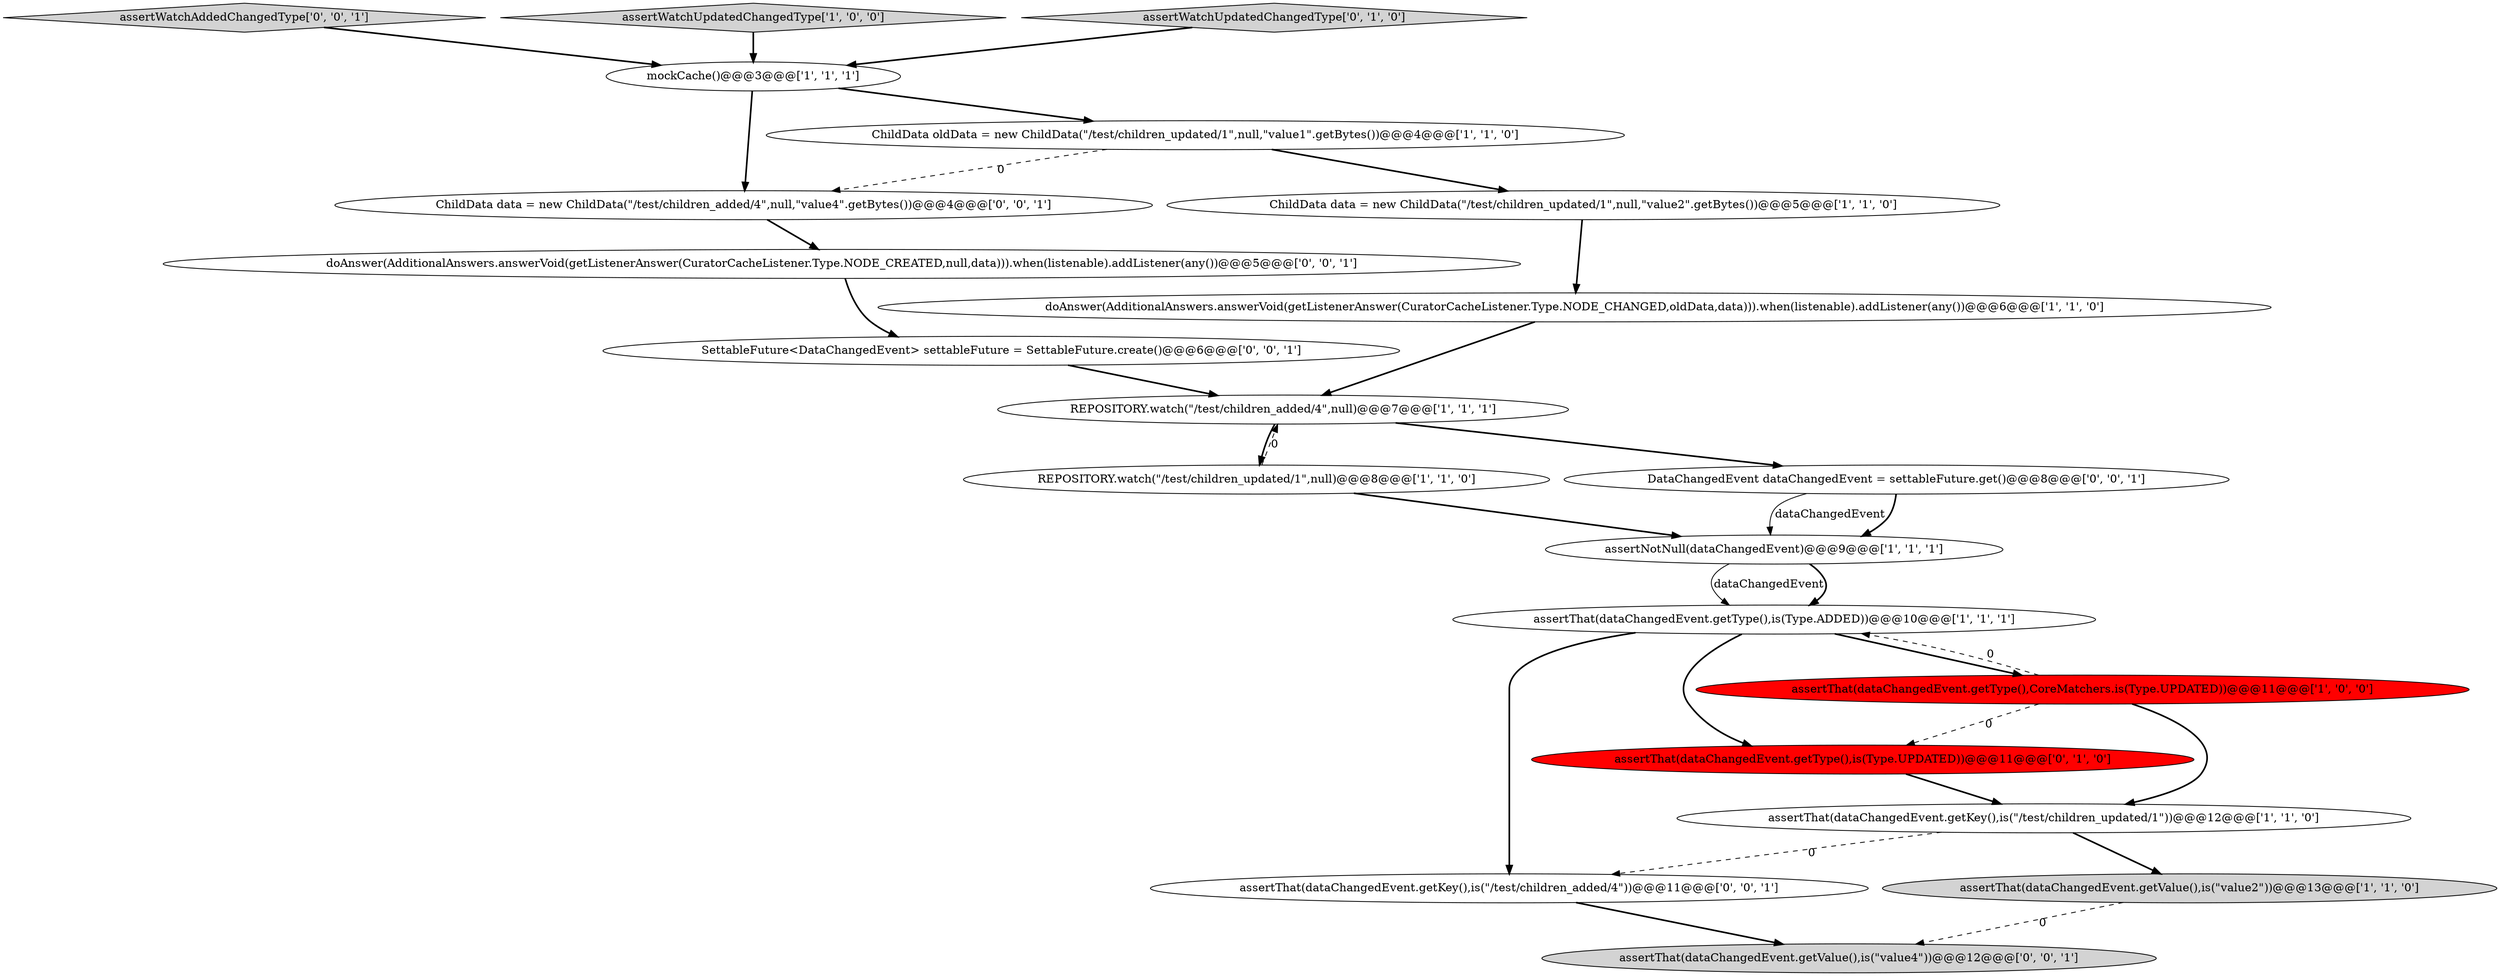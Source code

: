 digraph {
10 [style = filled, label = "doAnswer(AdditionalAnswers.answerVoid(getListenerAnswer(CuratorCacheListener.Type.NODE_CHANGED,oldData,data))).when(listenable).addListener(any())@@@6@@@['1', '1', '0']", fillcolor = white, shape = ellipse image = "AAA0AAABBB1BBB"];
18 [style = filled, label = "DataChangedEvent dataChangedEvent = settableFuture.get()@@@8@@@['0', '0', '1']", fillcolor = white, shape = ellipse image = "AAA0AAABBB3BBB"];
15 [style = filled, label = "assertWatchAddedChangedType['0', '0', '1']", fillcolor = lightgray, shape = diamond image = "AAA0AAABBB3BBB"];
3 [style = filled, label = "REPOSITORY.watch(\"/test/children_updated/1\",null)@@@8@@@['1', '1', '0']", fillcolor = white, shape = ellipse image = "AAA0AAABBB1BBB"];
7 [style = filled, label = "assertThat(dataChangedEvent.getType(),is(Type.ADDED))@@@10@@@['1', '1', '1']", fillcolor = white, shape = ellipse image = "AAA0AAABBB1BBB"];
2 [style = filled, label = "assertWatchUpdatedChangedType['1', '0', '0']", fillcolor = lightgray, shape = diamond image = "AAA0AAABBB1BBB"];
9 [style = filled, label = "mockCache()@@@3@@@['1', '1', '1']", fillcolor = white, shape = ellipse image = "AAA0AAABBB1BBB"];
12 [style = filled, label = "assertWatchUpdatedChangedType['0', '1', '0']", fillcolor = lightgray, shape = diamond image = "AAA0AAABBB2BBB"];
14 [style = filled, label = "ChildData data = new ChildData(\"/test/children_added/4\",null,\"value4\".getBytes())@@@4@@@['0', '0', '1']", fillcolor = white, shape = ellipse image = "AAA0AAABBB3BBB"];
16 [style = filled, label = "assertThat(dataChangedEvent.getValue(),is(\"value4\"))@@@12@@@['0', '0', '1']", fillcolor = lightgray, shape = ellipse image = "AAA0AAABBB3BBB"];
17 [style = filled, label = "SettableFuture<DataChangedEvent> settableFuture = SettableFuture.create()@@@6@@@['0', '0', '1']", fillcolor = white, shape = ellipse image = "AAA0AAABBB3BBB"];
8 [style = filled, label = "ChildData data = new ChildData(\"/test/children_updated/1\",null,\"value2\".getBytes())@@@5@@@['1', '1', '0']", fillcolor = white, shape = ellipse image = "AAA0AAABBB1BBB"];
19 [style = filled, label = "assertThat(dataChangedEvent.getKey(),is(\"/test/children_added/4\"))@@@11@@@['0', '0', '1']", fillcolor = white, shape = ellipse image = "AAA0AAABBB3BBB"];
13 [style = filled, label = "assertThat(dataChangedEvent.getType(),is(Type.UPDATED))@@@11@@@['0', '1', '0']", fillcolor = red, shape = ellipse image = "AAA1AAABBB2BBB"];
1 [style = filled, label = "assertThat(dataChangedEvent.getKey(),is(\"/test/children_updated/1\"))@@@12@@@['1', '1', '0']", fillcolor = white, shape = ellipse image = "AAA0AAABBB1BBB"];
20 [style = filled, label = "doAnswer(AdditionalAnswers.answerVoid(getListenerAnswer(CuratorCacheListener.Type.NODE_CREATED,null,data))).when(listenable).addListener(any())@@@5@@@['0', '0', '1']", fillcolor = white, shape = ellipse image = "AAA0AAABBB3BBB"];
0 [style = filled, label = "ChildData oldData = new ChildData(\"/test/children_updated/1\",null,\"value1\".getBytes())@@@4@@@['1', '1', '0']", fillcolor = white, shape = ellipse image = "AAA0AAABBB1BBB"];
11 [style = filled, label = "REPOSITORY.watch(\"/test/children_added/4\",null)@@@7@@@['1', '1', '1']", fillcolor = white, shape = ellipse image = "AAA0AAABBB1BBB"];
5 [style = filled, label = "assertThat(dataChangedEvent.getType(),CoreMatchers.is(Type.UPDATED))@@@11@@@['1', '0', '0']", fillcolor = red, shape = ellipse image = "AAA1AAABBB1BBB"];
4 [style = filled, label = "assertNotNull(dataChangedEvent)@@@9@@@['1', '1', '1']", fillcolor = white, shape = ellipse image = "AAA0AAABBB1BBB"];
6 [style = filled, label = "assertThat(dataChangedEvent.getValue(),is(\"value2\"))@@@13@@@['1', '1', '0']", fillcolor = lightgray, shape = ellipse image = "AAA0AAABBB1BBB"];
7->13 [style = bold, label=""];
5->13 [style = dashed, label="0"];
8->10 [style = bold, label=""];
20->17 [style = bold, label=""];
4->7 [style = solid, label="dataChangedEvent"];
18->4 [style = solid, label="dataChangedEvent"];
9->0 [style = bold, label=""];
1->19 [style = dashed, label="0"];
2->9 [style = bold, label=""];
12->9 [style = bold, label=""];
3->4 [style = bold, label=""];
11->18 [style = bold, label=""];
4->7 [style = bold, label=""];
13->1 [style = bold, label=""];
19->16 [style = bold, label=""];
0->14 [style = dashed, label="0"];
5->1 [style = bold, label=""];
7->5 [style = bold, label=""];
6->16 [style = dashed, label="0"];
1->6 [style = bold, label=""];
10->11 [style = bold, label=""];
18->4 [style = bold, label=""];
11->3 [style = bold, label=""];
15->9 [style = bold, label=""];
0->8 [style = bold, label=""];
9->14 [style = bold, label=""];
5->7 [style = dashed, label="0"];
7->19 [style = bold, label=""];
3->11 [style = dashed, label="0"];
14->20 [style = bold, label=""];
17->11 [style = bold, label=""];
}
